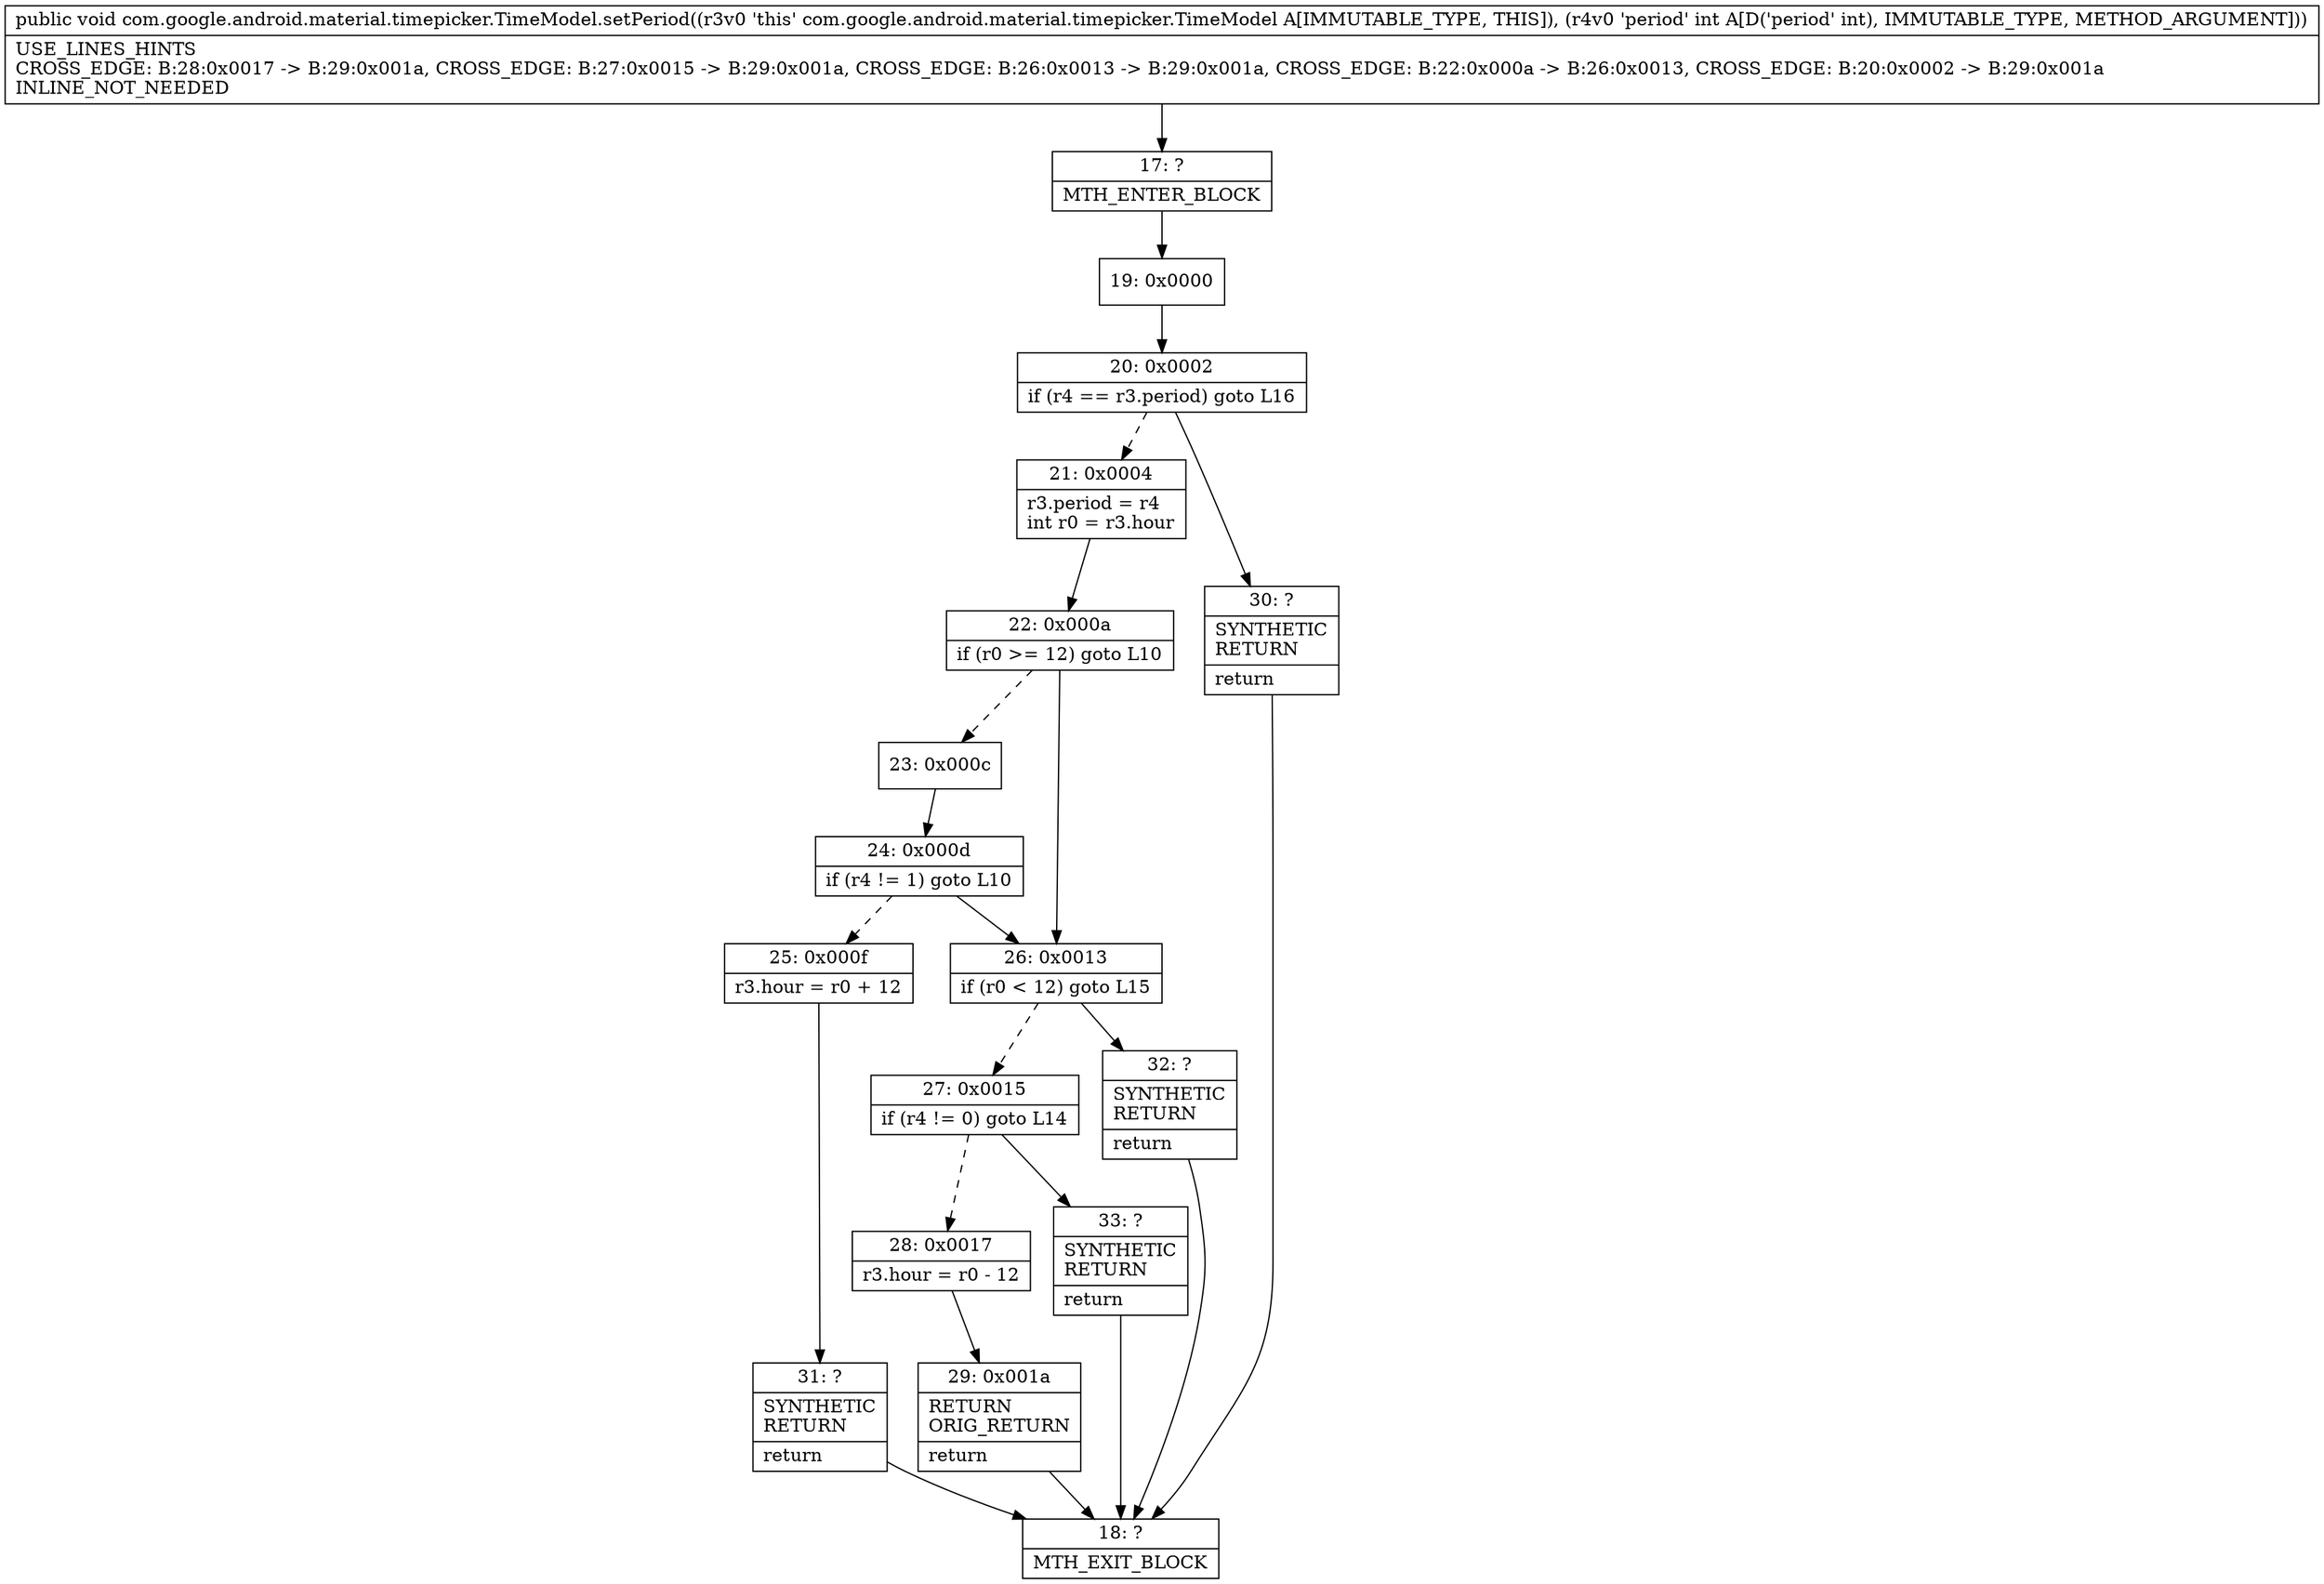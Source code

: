 digraph "CFG forcom.google.android.material.timepicker.TimeModel.setPeriod(I)V" {
Node_17 [shape=record,label="{17\:\ ?|MTH_ENTER_BLOCK\l}"];
Node_19 [shape=record,label="{19\:\ 0x0000}"];
Node_20 [shape=record,label="{20\:\ 0x0002|if (r4 == r3.period) goto L16\l}"];
Node_21 [shape=record,label="{21\:\ 0x0004|r3.period = r4\lint r0 = r3.hour\l}"];
Node_22 [shape=record,label="{22\:\ 0x000a|if (r0 \>= 12) goto L10\l}"];
Node_23 [shape=record,label="{23\:\ 0x000c}"];
Node_24 [shape=record,label="{24\:\ 0x000d|if (r4 != 1) goto L10\l}"];
Node_25 [shape=record,label="{25\:\ 0x000f|r3.hour = r0 + 12\l}"];
Node_31 [shape=record,label="{31\:\ ?|SYNTHETIC\lRETURN\l|return\l}"];
Node_18 [shape=record,label="{18\:\ ?|MTH_EXIT_BLOCK\l}"];
Node_26 [shape=record,label="{26\:\ 0x0013|if (r0 \< 12) goto L15\l}"];
Node_27 [shape=record,label="{27\:\ 0x0015|if (r4 != 0) goto L14\l}"];
Node_28 [shape=record,label="{28\:\ 0x0017|r3.hour = r0 \- 12\l}"];
Node_29 [shape=record,label="{29\:\ 0x001a|RETURN\lORIG_RETURN\l|return\l}"];
Node_33 [shape=record,label="{33\:\ ?|SYNTHETIC\lRETURN\l|return\l}"];
Node_32 [shape=record,label="{32\:\ ?|SYNTHETIC\lRETURN\l|return\l}"];
Node_30 [shape=record,label="{30\:\ ?|SYNTHETIC\lRETURN\l|return\l}"];
MethodNode[shape=record,label="{public void com.google.android.material.timepicker.TimeModel.setPeriod((r3v0 'this' com.google.android.material.timepicker.TimeModel A[IMMUTABLE_TYPE, THIS]), (r4v0 'period' int A[D('period' int), IMMUTABLE_TYPE, METHOD_ARGUMENT]))  | USE_LINES_HINTS\lCROSS_EDGE: B:28:0x0017 \-\> B:29:0x001a, CROSS_EDGE: B:27:0x0015 \-\> B:29:0x001a, CROSS_EDGE: B:26:0x0013 \-\> B:29:0x001a, CROSS_EDGE: B:22:0x000a \-\> B:26:0x0013, CROSS_EDGE: B:20:0x0002 \-\> B:29:0x001a\lINLINE_NOT_NEEDED\l}"];
MethodNode -> Node_17;Node_17 -> Node_19;
Node_19 -> Node_20;
Node_20 -> Node_21[style=dashed];
Node_20 -> Node_30;
Node_21 -> Node_22;
Node_22 -> Node_23[style=dashed];
Node_22 -> Node_26;
Node_23 -> Node_24;
Node_24 -> Node_25[style=dashed];
Node_24 -> Node_26;
Node_25 -> Node_31;
Node_31 -> Node_18;
Node_26 -> Node_27[style=dashed];
Node_26 -> Node_32;
Node_27 -> Node_28[style=dashed];
Node_27 -> Node_33;
Node_28 -> Node_29;
Node_29 -> Node_18;
Node_33 -> Node_18;
Node_32 -> Node_18;
Node_30 -> Node_18;
}

